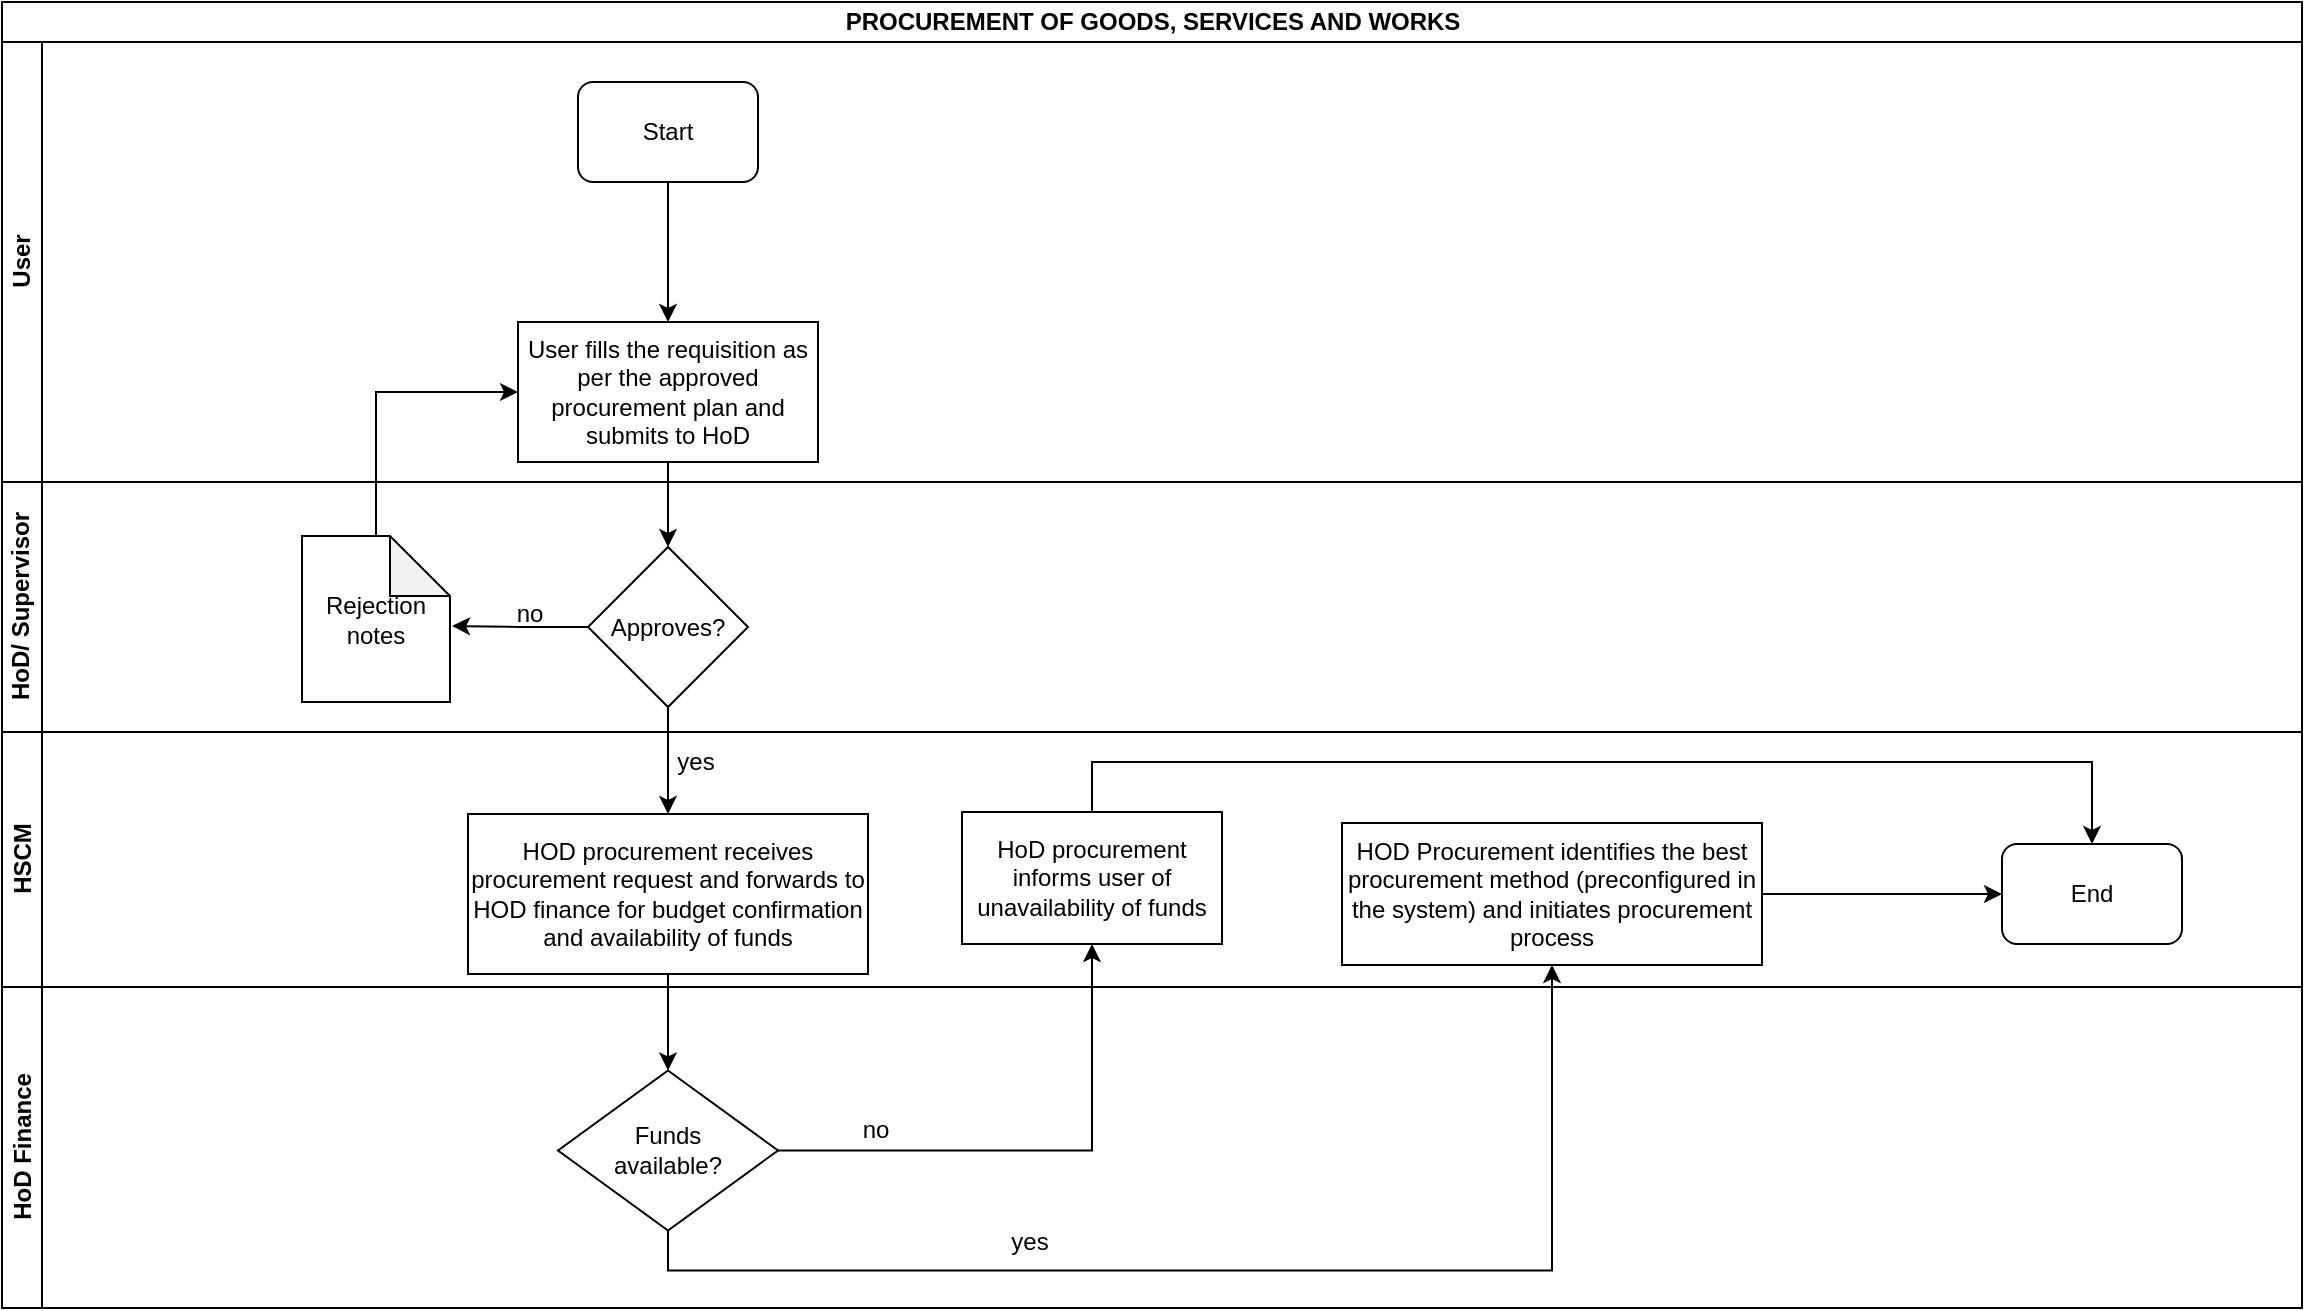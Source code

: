 <mxfile version="14.0.0" type="github">
  <diagram id="jesvzsV6G7X0xek4dLhK" name="Page-1">
    <mxGraphModel dx="1038" dy="547" grid="1" gridSize="10" guides="1" tooltips="1" connect="1" arrows="1" fold="1" page="1" pageScale="1" pageWidth="1169" pageHeight="827" math="0" shadow="0">
      <root>
        <mxCell id="0" />
        <mxCell id="1" parent="0" />
        <mxCell id="IUnoVWmaFJZGCMUDejoO-1" value="PROCUREMENT OF GOODS, SERVICES AND WORKS" style="swimlane;html=1;childLayout=stackLayout;resizeParent=1;resizeParentMax=0;horizontal=1;startSize=20;horizontalStack=0;" vertex="1" parent="1">
          <mxGeometry x="10" y="10" width="1150" height="653" as="geometry" />
        </mxCell>
        <mxCell id="IUnoVWmaFJZGCMUDejoO-2" value="User" style="swimlane;html=1;startSize=20;horizontal=0;" vertex="1" parent="IUnoVWmaFJZGCMUDejoO-1">
          <mxGeometry y="20" width="1150" height="220" as="geometry" />
        </mxCell>
        <mxCell id="IUnoVWmaFJZGCMUDejoO-3" value="Start" style="rounded=1;whiteSpace=wrap;html=1;" vertex="1" parent="IUnoVWmaFJZGCMUDejoO-2">
          <mxGeometry x="288" y="20" width="90" height="50" as="geometry" />
        </mxCell>
        <mxCell id="IUnoVWmaFJZGCMUDejoO-4" value="User fills the requisition as per the approved procurement plan and submits to HoD" style="rounded=0;whiteSpace=wrap;html=1;" vertex="1" parent="IUnoVWmaFJZGCMUDejoO-2">
          <mxGeometry x="258" y="140" width="150" height="70" as="geometry" />
        </mxCell>
        <mxCell id="IUnoVWmaFJZGCMUDejoO-5" value="" style="edgeStyle=orthogonalEdgeStyle;rounded=0;orthogonalLoop=1;jettySize=auto;html=1;entryX=0.5;entryY=0;entryDx=0;entryDy=0;" edge="1" parent="IUnoVWmaFJZGCMUDejoO-2" source="IUnoVWmaFJZGCMUDejoO-3" target="IUnoVWmaFJZGCMUDejoO-4">
          <mxGeometry relative="1" as="geometry">
            <mxPoint x="333" y="145" as="targetPoint" />
          </mxGeometry>
        </mxCell>
        <mxCell id="IUnoVWmaFJZGCMUDejoO-6" value="" style="edgeStyle=orthogonalEdgeStyle;rounded=0;orthogonalLoop=1;jettySize=auto;html=1;" edge="1" parent="IUnoVWmaFJZGCMUDejoO-1" source="IUnoVWmaFJZGCMUDejoO-4" target="IUnoVWmaFJZGCMUDejoO-12">
          <mxGeometry relative="1" as="geometry">
            <mxPoint x="333" y="300" as="targetPoint" />
          </mxGeometry>
        </mxCell>
        <mxCell id="IUnoVWmaFJZGCMUDejoO-7" value="" style="edgeStyle=orthogonalEdgeStyle;rounded=0;orthogonalLoop=1;jettySize=auto;html=1;" edge="1" parent="IUnoVWmaFJZGCMUDejoO-1" source="IUnoVWmaFJZGCMUDejoO-12" target="IUnoVWmaFJZGCMUDejoO-16">
          <mxGeometry relative="1" as="geometry" />
        </mxCell>
        <mxCell id="IUnoVWmaFJZGCMUDejoO-8" value="" style="edgeStyle=orthogonalEdgeStyle;rounded=0;orthogonalLoop=1;jettySize=auto;html=1;entryX=0;entryY=0.5;entryDx=0;entryDy=0;" edge="1" parent="IUnoVWmaFJZGCMUDejoO-1" source="IUnoVWmaFJZGCMUDejoO-13" target="IUnoVWmaFJZGCMUDejoO-4">
          <mxGeometry relative="1" as="geometry">
            <mxPoint x="187" y="185.5" as="targetPoint" />
            <Array as="points">
              <mxPoint x="187" y="195" />
            </Array>
          </mxGeometry>
        </mxCell>
        <mxCell id="IUnoVWmaFJZGCMUDejoO-9" value="" style="edgeStyle=orthogonalEdgeStyle;rounded=0;orthogonalLoop=1;jettySize=auto;html=1;" edge="1" parent="IUnoVWmaFJZGCMUDejoO-1" source="IUnoVWmaFJZGCMUDejoO-16" target="IUnoVWmaFJZGCMUDejoO-24">
          <mxGeometry relative="1" as="geometry" />
        </mxCell>
        <mxCell id="IUnoVWmaFJZGCMUDejoO-10" value="" style="edgeStyle=orthogonalEdgeStyle;rounded=0;orthogonalLoop=1;jettySize=auto;html=1;exitX=0.5;exitY=1;exitDx=0;exitDy=0;" edge="1" parent="IUnoVWmaFJZGCMUDejoO-1" source="IUnoVWmaFJZGCMUDejoO-24" target="IUnoVWmaFJZGCMUDejoO-18">
          <mxGeometry relative="1" as="geometry" />
        </mxCell>
        <mxCell id="IUnoVWmaFJZGCMUDejoO-11" value="HoD/ Supervisor" style="swimlane;html=1;startSize=20;horizontal=0;" vertex="1" parent="IUnoVWmaFJZGCMUDejoO-1">
          <mxGeometry y="240" width="1150" height="125" as="geometry" />
        </mxCell>
        <mxCell id="IUnoVWmaFJZGCMUDejoO-12" value="Approves?" style="rhombus;whiteSpace=wrap;html=1;" vertex="1" parent="IUnoVWmaFJZGCMUDejoO-11">
          <mxGeometry x="293" y="32.5" width="80" height="80" as="geometry" />
        </mxCell>
        <mxCell id="IUnoVWmaFJZGCMUDejoO-13" value="Rejection notes" style="shape=note;whiteSpace=wrap;html=1;backgroundOutline=1;darkOpacity=0.05;" vertex="1" parent="IUnoVWmaFJZGCMUDejoO-11">
          <mxGeometry x="150" y="27" width="74" height="83" as="geometry" />
        </mxCell>
        <mxCell id="IUnoVWmaFJZGCMUDejoO-14" value="" style="edgeStyle=orthogonalEdgeStyle;rounded=0;orthogonalLoop=1;jettySize=auto;html=1;entryX=1.014;entryY=0.542;entryDx=0;entryDy=0;entryPerimeter=0;exitX=0;exitY=0.5;exitDx=0;exitDy=0;" edge="1" parent="IUnoVWmaFJZGCMUDejoO-11" source="IUnoVWmaFJZGCMUDejoO-12" target="IUnoVWmaFJZGCMUDejoO-13">
          <mxGeometry relative="1" as="geometry">
            <mxPoint x="293" y="75.5" as="sourcePoint" />
            <mxPoint x="244" y="90" as="targetPoint" />
          </mxGeometry>
        </mxCell>
        <mxCell id="IUnoVWmaFJZGCMUDejoO-15" value="HSCM" style="swimlane;html=1;startSize=20;horizontal=0;" vertex="1" parent="IUnoVWmaFJZGCMUDejoO-1">
          <mxGeometry y="365" width="1150" height="127.5" as="geometry" />
        </mxCell>
        <mxCell id="IUnoVWmaFJZGCMUDejoO-16" value="HOD procurement receives procurement request and forwards to HOD finance for budget confirmation and availability of funds" style="whiteSpace=wrap;html=1;" vertex="1" parent="IUnoVWmaFJZGCMUDejoO-15">
          <mxGeometry x="233" y="41" width="200" height="80" as="geometry" />
        </mxCell>
        <mxCell id="IUnoVWmaFJZGCMUDejoO-17" value="yes" style="text;html=1;strokeColor=none;fillColor=none;align=center;verticalAlign=middle;whiteSpace=wrap;rounded=0;" vertex="1" parent="IUnoVWmaFJZGCMUDejoO-15">
          <mxGeometry x="327" y="5" width="40" height="20" as="geometry" />
        </mxCell>
        <mxCell id="IUnoVWmaFJZGCMUDejoO-18" value="HOD Procurement identifies the best procurement method (preconfigured in the system) and initiates procurement process" style="whiteSpace=wrap;html=1;" vertex="1" parent="IUnoVWmaFJZGCMUDejoO-15">
          <mxGeometry x="670" y="45.5" width="210" height="71" as="geometry" />
        </mxCell>
        <mxCell id="IUnoVWmaFJZGCMUDejoO-19" value="End" style="rounded=1;whiteSpace=wrap;html=1;" vertex="1" parent="IUnoVWmaFJZGCMUDejoO-15">
          <mxGeometry x="1000" y="56" width="90" height="50" as="geometry" />
        </mxCell>
        <mxCell id="IUnoVWmaFJZGCMUDejoO-20" value="" style="edgeStyle=orthogonalEdgeStyle;rounded=0;orthogonalLoop=1;jettySize=auto;html=1;entryX=0;entryY=0.5;entryDx=0;entryDy=0;" edge="1" parent="IUnoVWmaFJZGCMUDejoO-15" source="IUnoVWmaFJZGCMUDejoO-18" target="IUnoVWmaFJZGCMUDejoO-19">
          <mxGeometry relative="1" as="geometry">
            <mxPoint x="1005" y="81" as="targetPoint" />
          </mxGeometry>
        </mxCell>
        <mxCell id="IUnoVWmaFJZGCMUDejoO-21" value="HoD procurement informs user of unavailability of funds" style="whiteSpace=wrap;html=1;" vertex="1" parent="IUnoVWmaFJZGCMUDejoO-15">
          <mxGeometry x="480" y="40" width="130" height="66" as="geometry" />
        </mxCell>
        <mxCell id="IUnoVWmaFJZGCMUDejoO-22" value="" style="edgeStyle=orthogonalEdgeStyle;rounded=0;orthogonalLoop=1;jettySize=auto;html=1;entryX=0.5;entryY=0;entryDx=0;entryDy=0;" edge="1" parent="IUnoVWmaFJZGCMUDejoO-15" source="IUnoVWmaFJZGCMUDejoO-21" target="IUnoVWmaFJZGCMUDejoO-19">
          <mxGeometry relative="1" as="geometry">
            <mxPoint x="545" y="-33" as="targetPoint" />
            <Array as="points">
              <mxPoint x="545" y="15" />
              <mxPoint x="1045" y="15" />
            </Array>
          </mxGeometry>
        </mxCell>
        <mxCell id="IUnoVWmaFJZGCMUDejoO-23" value="HoD Finance" style="swimlane;html=1;startSize=20;horizontal=0;" vertex="1" parent="IUnoVWmaFJZGCMUDejoO-1">
          <mxGeometry y="492.5" width="1150" height="160.5" as="geometry" />
        </mxCell>
        <mxCell id="IUnoVWmaFJZGCMUDejoO-24" value="&lt;div&gt;Funds &lt;br&gt;&lt;/div&gt;&lt;div&gt;available?&lt;/div&gt;" style="rhombus;whiteSpace=wrap;html=1;" vertex="1" parent="IUnoVWmaFJZGCMUDejoO-23">
          <mxGeometry x="278" y="41.75" width="110" height="80" as="geometry" />
        </mxCell>
        <mxCell id="IUnoVWmaFJZGCMUDejoO-25" value="yes" style="text;html=1;strokeColor=none;fillColor=none;align=center;verticalAlign=middle;whiteSpace=wrap;rounded=0;" vertex="1" parent="IUnoVWmaFJZGCMUDejoO-23">
          <mxGeometry x="494" y="117.5" width="40" height="20" as="geometry" />
        </mxCell>
        <mxCell id="IUnoVWmaFJZGCMUDejoO-26" value="" style="edgeStyle=orthogonalEdgeStyle;rounded=0;orthogonalLoop=1;jettySize=auto;html=1;" edge="1" parent="IUnoVWmaFJZGCMUDejoO-1" source="IUnoVWmaFJZGCMUDejoO-24" target="IUnoVWmaFJZGCMUDejoO-21">
          <mxGeometry relative="1" as="geometry" />
        </mxCell>
        <mxCell id="IUnoVWmaFJZGCMUDejoO-27" value="no" style="text;html=1;strokeColor=none;fillColor=none;align=center;verticalAlign=middle;whiteSpace=wrap;rounded=0;" vertex="1" parent="1">
          <mxGeometry x="254" y="306" width="40" height="20" as="geometry" />
        </mxCell>
        <mxCell id="IUnoVWmaFJZGCMUDejoO-28" value="no" style="text;html=1;strokeColor=none;fillColor=none;align=center;verticalAlign=middle;whiteSpace=wrap;rounded=0;" vertex="1" parent="1">
          <mxGeometry x="427" y="564" width="40" height="20" as="geometry" />
        </mxCell>
      </root>
    </mxGraphModel>
  </diagram>
</mxfile>
